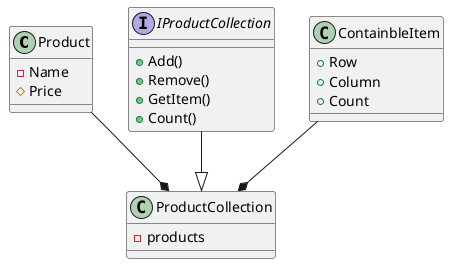 @startuml

Product--*ProductCollection
IProductCollection--|>ProductCollection
ContainbleItem--*ProductCollection

class Product{
    -Name
    #Price
}

class ProductCollection{
    -products
}

class ContainbleItem{
    +Row
    +Column
    +Count
}

interface IProductCollection{
    +Add()
    +Remove()
    +GetItem()
    +Count()
}



@enduml